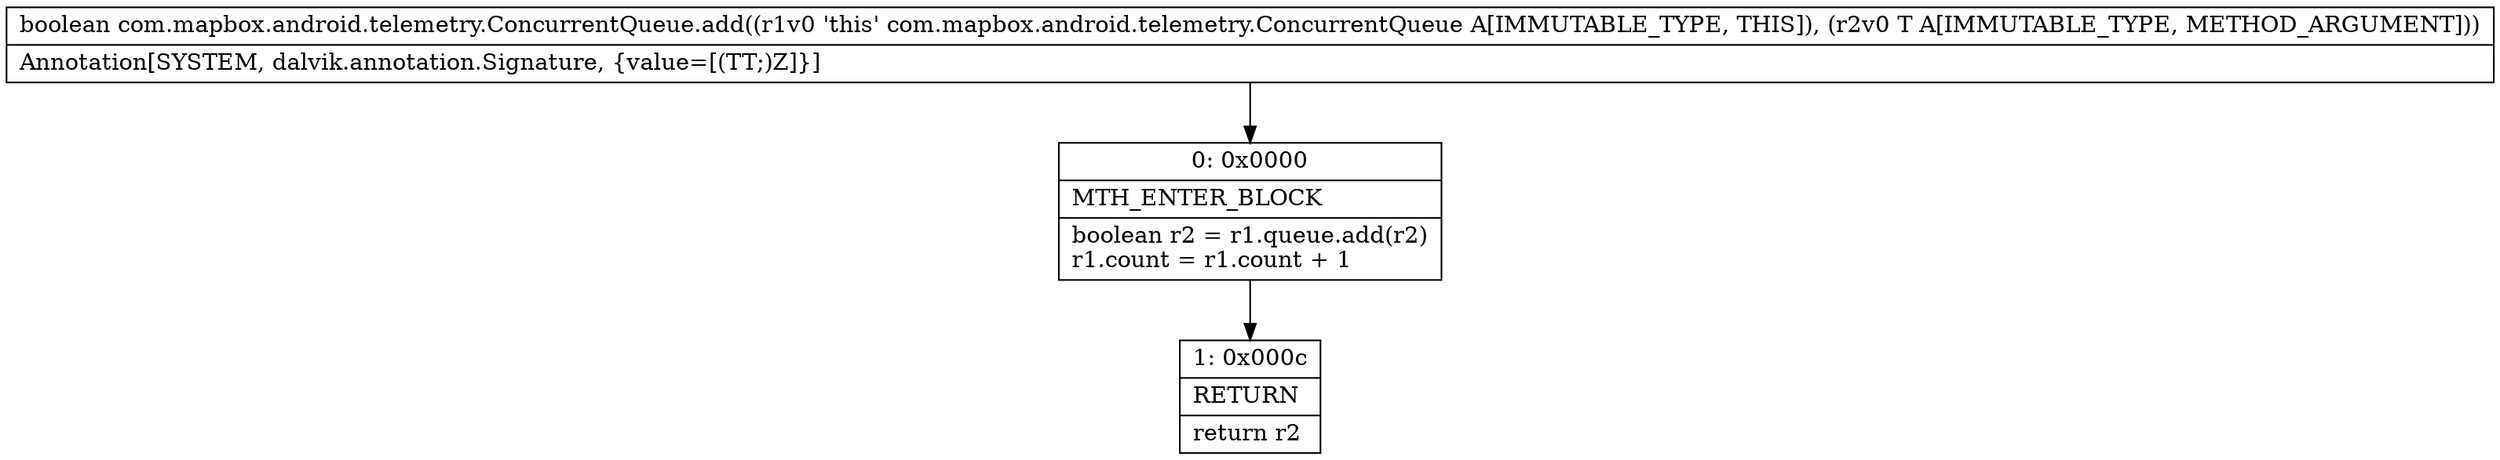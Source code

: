digraph "CFG forcom.mapbox.android.telemetry.ConcurrentQueue.add(Ljava\/lang\/Object;)Z" {
Node_0 [shape=record,label="{0\:\ 0x0000|MTH_ENTER_BLOCK\l|boolean r2 = r1.queue.add(r2)\lr1.count = r1.count + 1\l}"];
Node_1 [shape=record,label="{1\:\ 0x000c|RETURN\l|return r2\l}"];
MethodNode[shape=record,label="{boolean com.mapbox.android.telemetry.ConcurrentQueue.add((r1v0 'this' com.mapbox.android.telemetry.ConcurrentQueue A[IMMUTABLE_TYPE, THIS]), (r2v0 T A[IMMUTABLE_TYPE, METHOD_ARGUMENT]))  | Annotation[SYSTEM, dalvik.annotation.Signature, \{value=[(TT;)Z]\}]\l}"];
MethodNode -> Node_0;
Node_0 -> Node_1;
}

